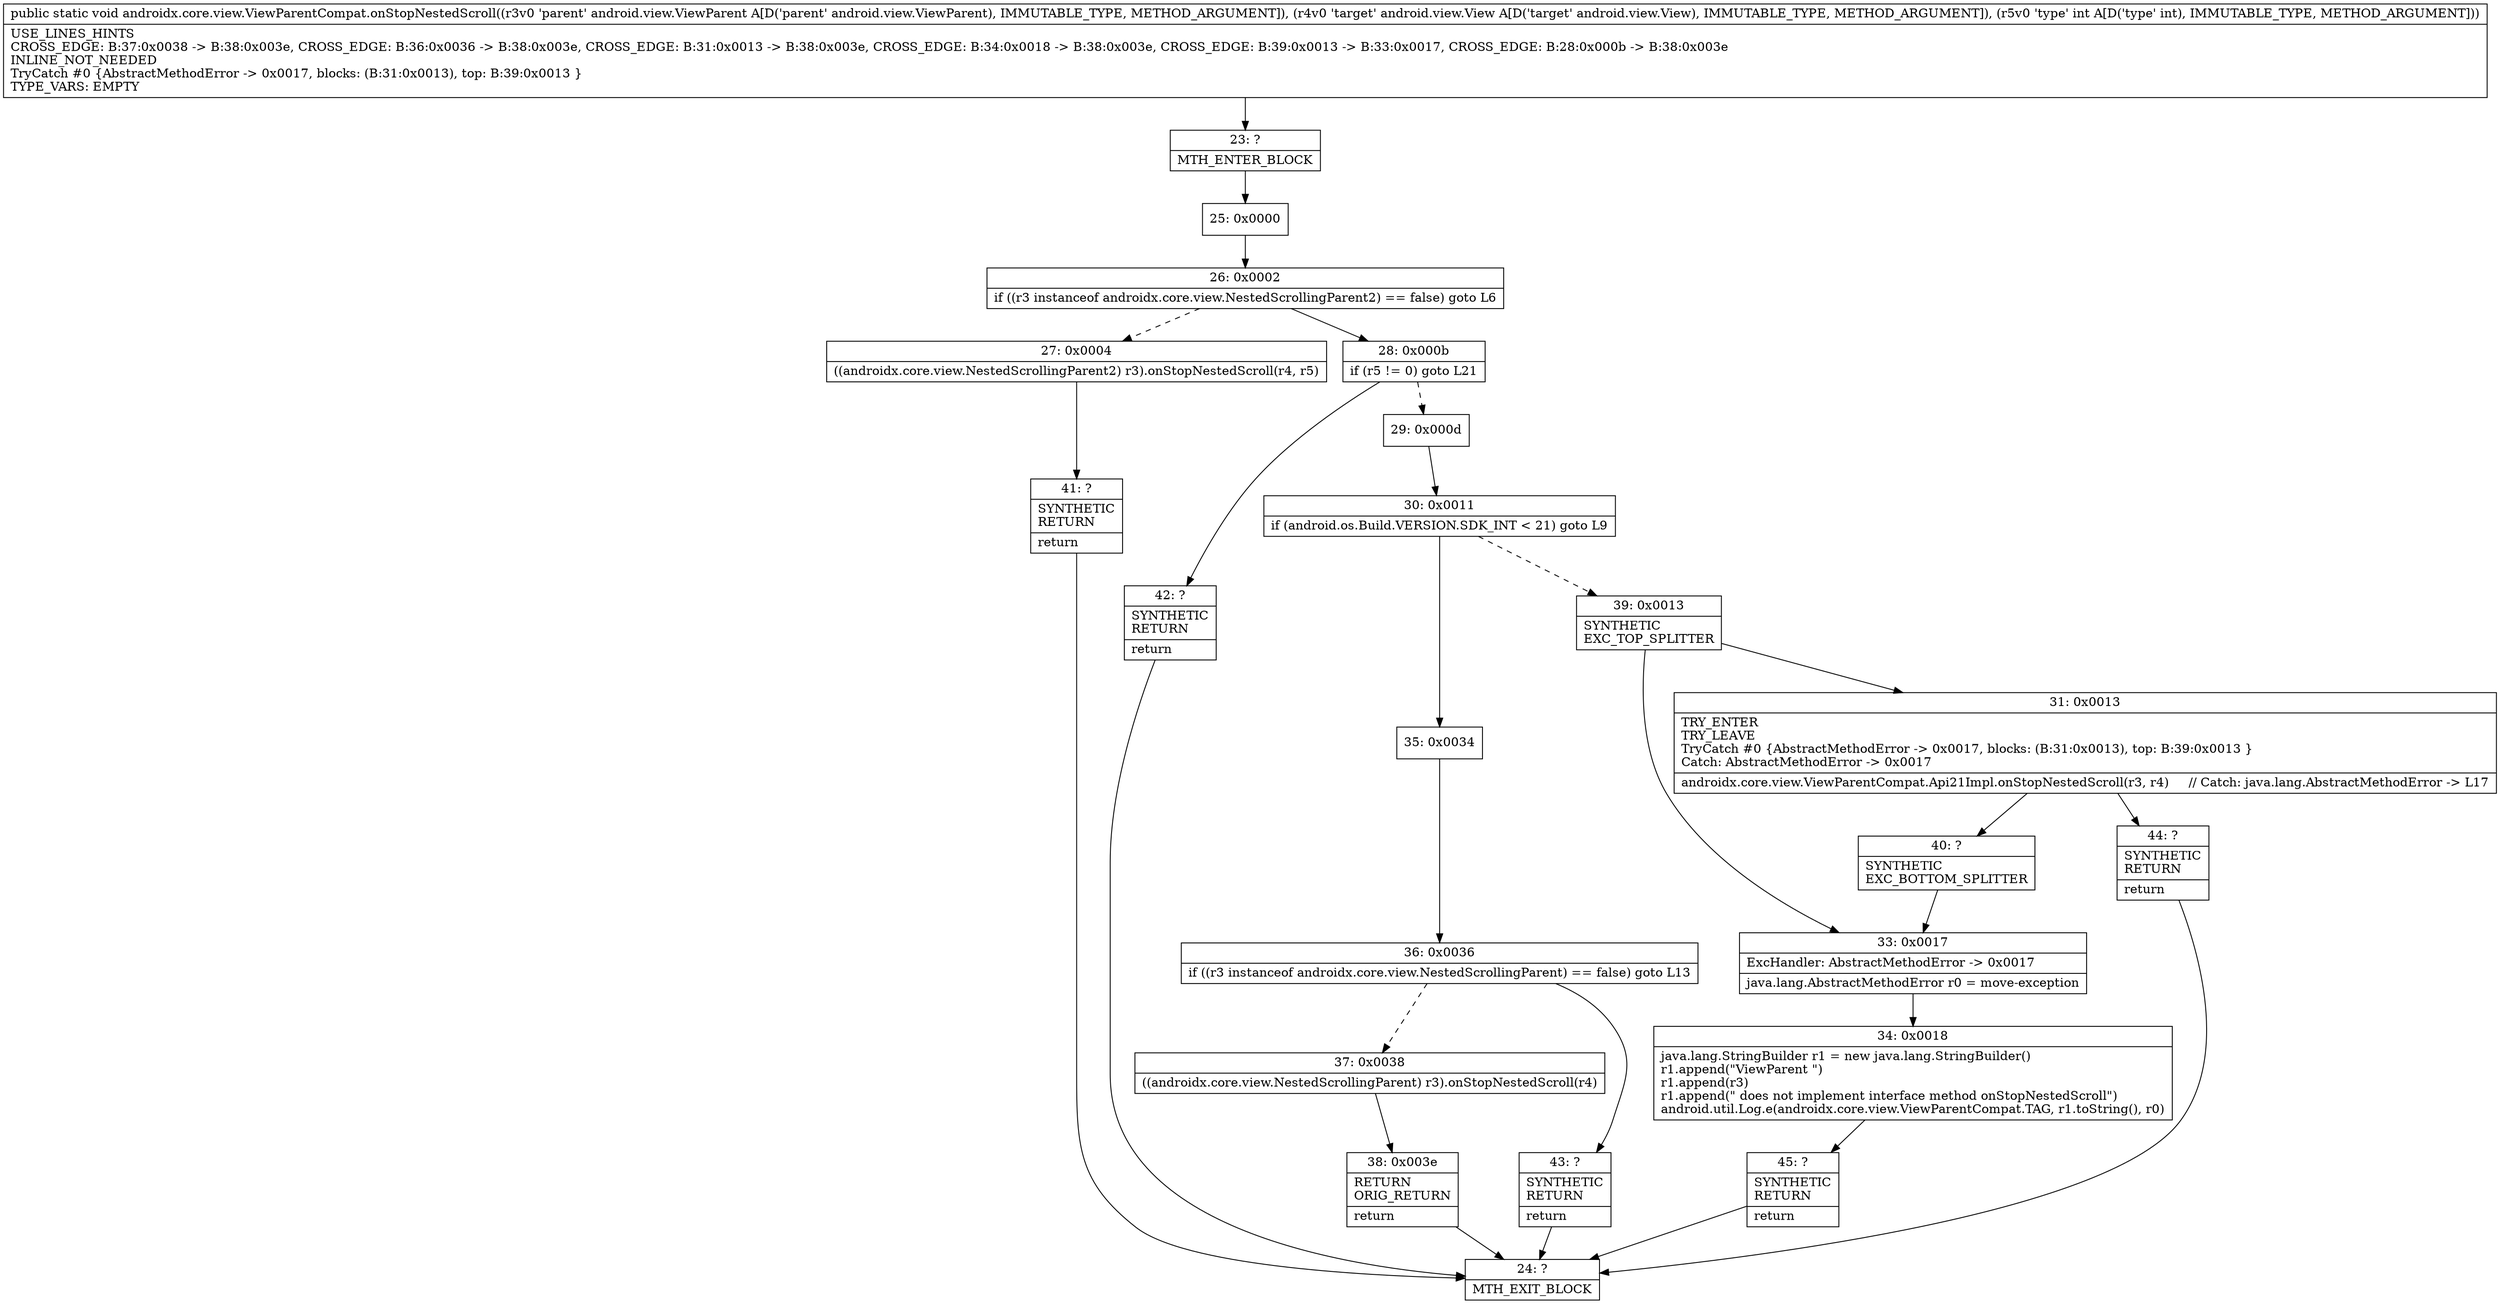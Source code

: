 digraph "CFG forandroidx.core.view.ViewParentCompat.onStopNestedScroll(Landroid\/view\/ViewParent;Landroid\/view\/View;I)V" {
Node_23 [shape=record,label="{23\:\ ?|MTH_ENTER_BLOCK\l}"];
Node_25 [shape=record,label="{25\:\ 0x0000}"];
Node_26 [shape=record,label="{26\:\ 0x0002|if ((r3 instanceof androidx.core.view.NestedScrollingParent2) == false) goto L6\l}"];
Node_27 [shape=record,label="{27\:\ 0x0004|((androidx.core.view.NestedScrollingParent2) r3).onStopNestedScroll(r4, r5)\l}"];
Node_41 [shape=record,label="{41\:\ ?|SYNTHETIC\lRETURN\l|return\l}"];
Node_24 [shape=record,label="{24\:\ ?|MTH_EXIT_BLOCK\l}"];
Node_28 [shape=record,label="{28\:\ 0x000b|if (r5 != 0) goto L21\l}"];
Node_29 [shape=record,label="{29\:\ 0x000d}"];
Node_30 [shape=record,label="{30\:\ 0x0011|if (android.os.Build.VERSION.SDK_INT \< 21) goto L9\l}"];
Node_35 [shape=record,label="{35\:\ 0x0034}"];
Node_36 [shape=record,label="{36\:\ 0x0036|if ((r3 instanceof androidx.core.view.NestedScrollingParent) == false) goto L13\l}"];
Node_37 [shape=record,label="{37\:\ 0x0038|((androidx.core.view.NestedScrollingParent) r3).onStopNestedScroll(r4)\l}"];
Node_38 [shape=record,label="{38\:\ 0x003e|RETURN\lORIG_RETURN\l|return\l}"];
Node_43 [shape=record,label="{43\:\ ?|SYNTHETIC\lRETURN\l|return\l}"];
Node_39 [shape=record,label="{39\:\ 0x0013|SYNTHETIC\lEXC_TOP_SPLITTER\l}"];
Node_31 [shape=record,label="{31\:\ 0x0013|TRY_ENTER\lTRY_LEAVE\lTryCatch #0 \{AbstractMethodError \-\> 0x0017, blocks: (B:31:0x0013), top: B:39:0x0013 \}\lCatch: AbstractMethodError \-\> 0x0017\l|androidx.core.view.ViewParentCompat.Api21Impl.onStopNestedScroll(r3, r4)     \/\/ Catch: java.lang.AbstractMethodError \-\> L17\l}"];
Node_40 [shape=record,label="{40\:\ ?|SYNTHETIC\lEXC_BOTTOM_SPLITTER\l}"];
Node_44 [shape=record,label="{44\:\ ?|SYNTHETIC\lRETURN\l|return\l}"];
Node_33 [shape=record,label="{33\:\ 0x0017|ExcHandler: AbstractMethodError \-\> 0x0017\l|java.lang.AbstractMethodError r0 = move\-exception\l}"];
Node_34 [shape=record,label="{34\:\ 0x0018|java.lang.StringBuilder r1 = new java.lang.StringBuilder()\lr1.append(\"ViewParent \")\lr1.append(r3)\lr1.append(\" does not implement interface method onStopNestedScroll\")\landroid.util.Log.e(androidx.core.view.ViewParentCompat.TAG, r1.toString(), r0)\l}"];
Node_45 [shape=record,label="{45\:\ ?|SYNTHETIC\lRETURN\l|return\l}"];
Node_42 [shape=record,label="{42\:\ ?|SYNTHETIC\lRETURN\l|return\l}"];
MethodNode[shape=record,label="{public static void androidx.core.view.ViewParentCompat.onStopNestedScroll((r3v0 'parent' android.view.ViewParent A[D('parent' android.view.ViewParent), IMMUTABLE_TYPE, METHOD_ARGUMENT]), (r4v0 'target' android.view.View A[D('target' android.view.View), IMMUTABLE_TYPE, METHOD_ARGUMENT]), (r5v0 'type' int A[D('type' int), IMMUTABLE_TYPE, METHOD_ARGUMENT]))  | USE_LINES_HINTS\lCROSS_EDGE: B:37:0x0038 \-\> B:38:0x003e, CROSS_EDGE: B:36:0x0036 \-\> B:38:0x003e, CROSS_EDGE: B:31:0x0013 \-\> B:38:0x003e, CROSS_EDGE: B:34:0x0018 \-\> B:38:0x003e, CROSS_EDGE: B:39:0x0013 \-\> B:33:0x0017, CROSS_EDGE: B:28:0x000b \-\> B:38:0x003e\lINLINE_NOT_NEEDED\lTryCatch #0 \{AbstractMethodError \-\> 0x0017, blocks: (B:31:0x0013), top: B:39:0x0013 \}\lTYPE_VARS: EMPTY\l}"];
MethodNode -> Node_23;Node_23 -> Node_25;
Node_25 -> Node_26;
Node_26 -> Node_27[style=dashed];
Node_26 -> Node_28;
Node_27 -> Node_41;
Node_41 -> Node_24;
Node_28 -> Node_29[style=dashed];
Node_28 -> Node_42;
Node_29 -> Node_30;
Node_30 -> Node_35;
Node_30 -> Node_39[style=dashed];
Node_35 -> Node_36;
Node_36 -> Node_37[style=dashed];
Node_36 -> Node_43;
Node_37 -> Node_38;
Node_38 -> Node_24;
Node_43 -> Node_24;
Node_39 -> Node_31;
Node_39 -> Node_33;
Node_31 -> Node_40;
Node_31 -> Node_44;
Node_40 -> Node_33;
Node_44 -> Node_24;
Node_33 -> Node_34;
Node_34 -> Node_45;
Node_45 -> Node_24;
Node_42 -> Node_24;
}

